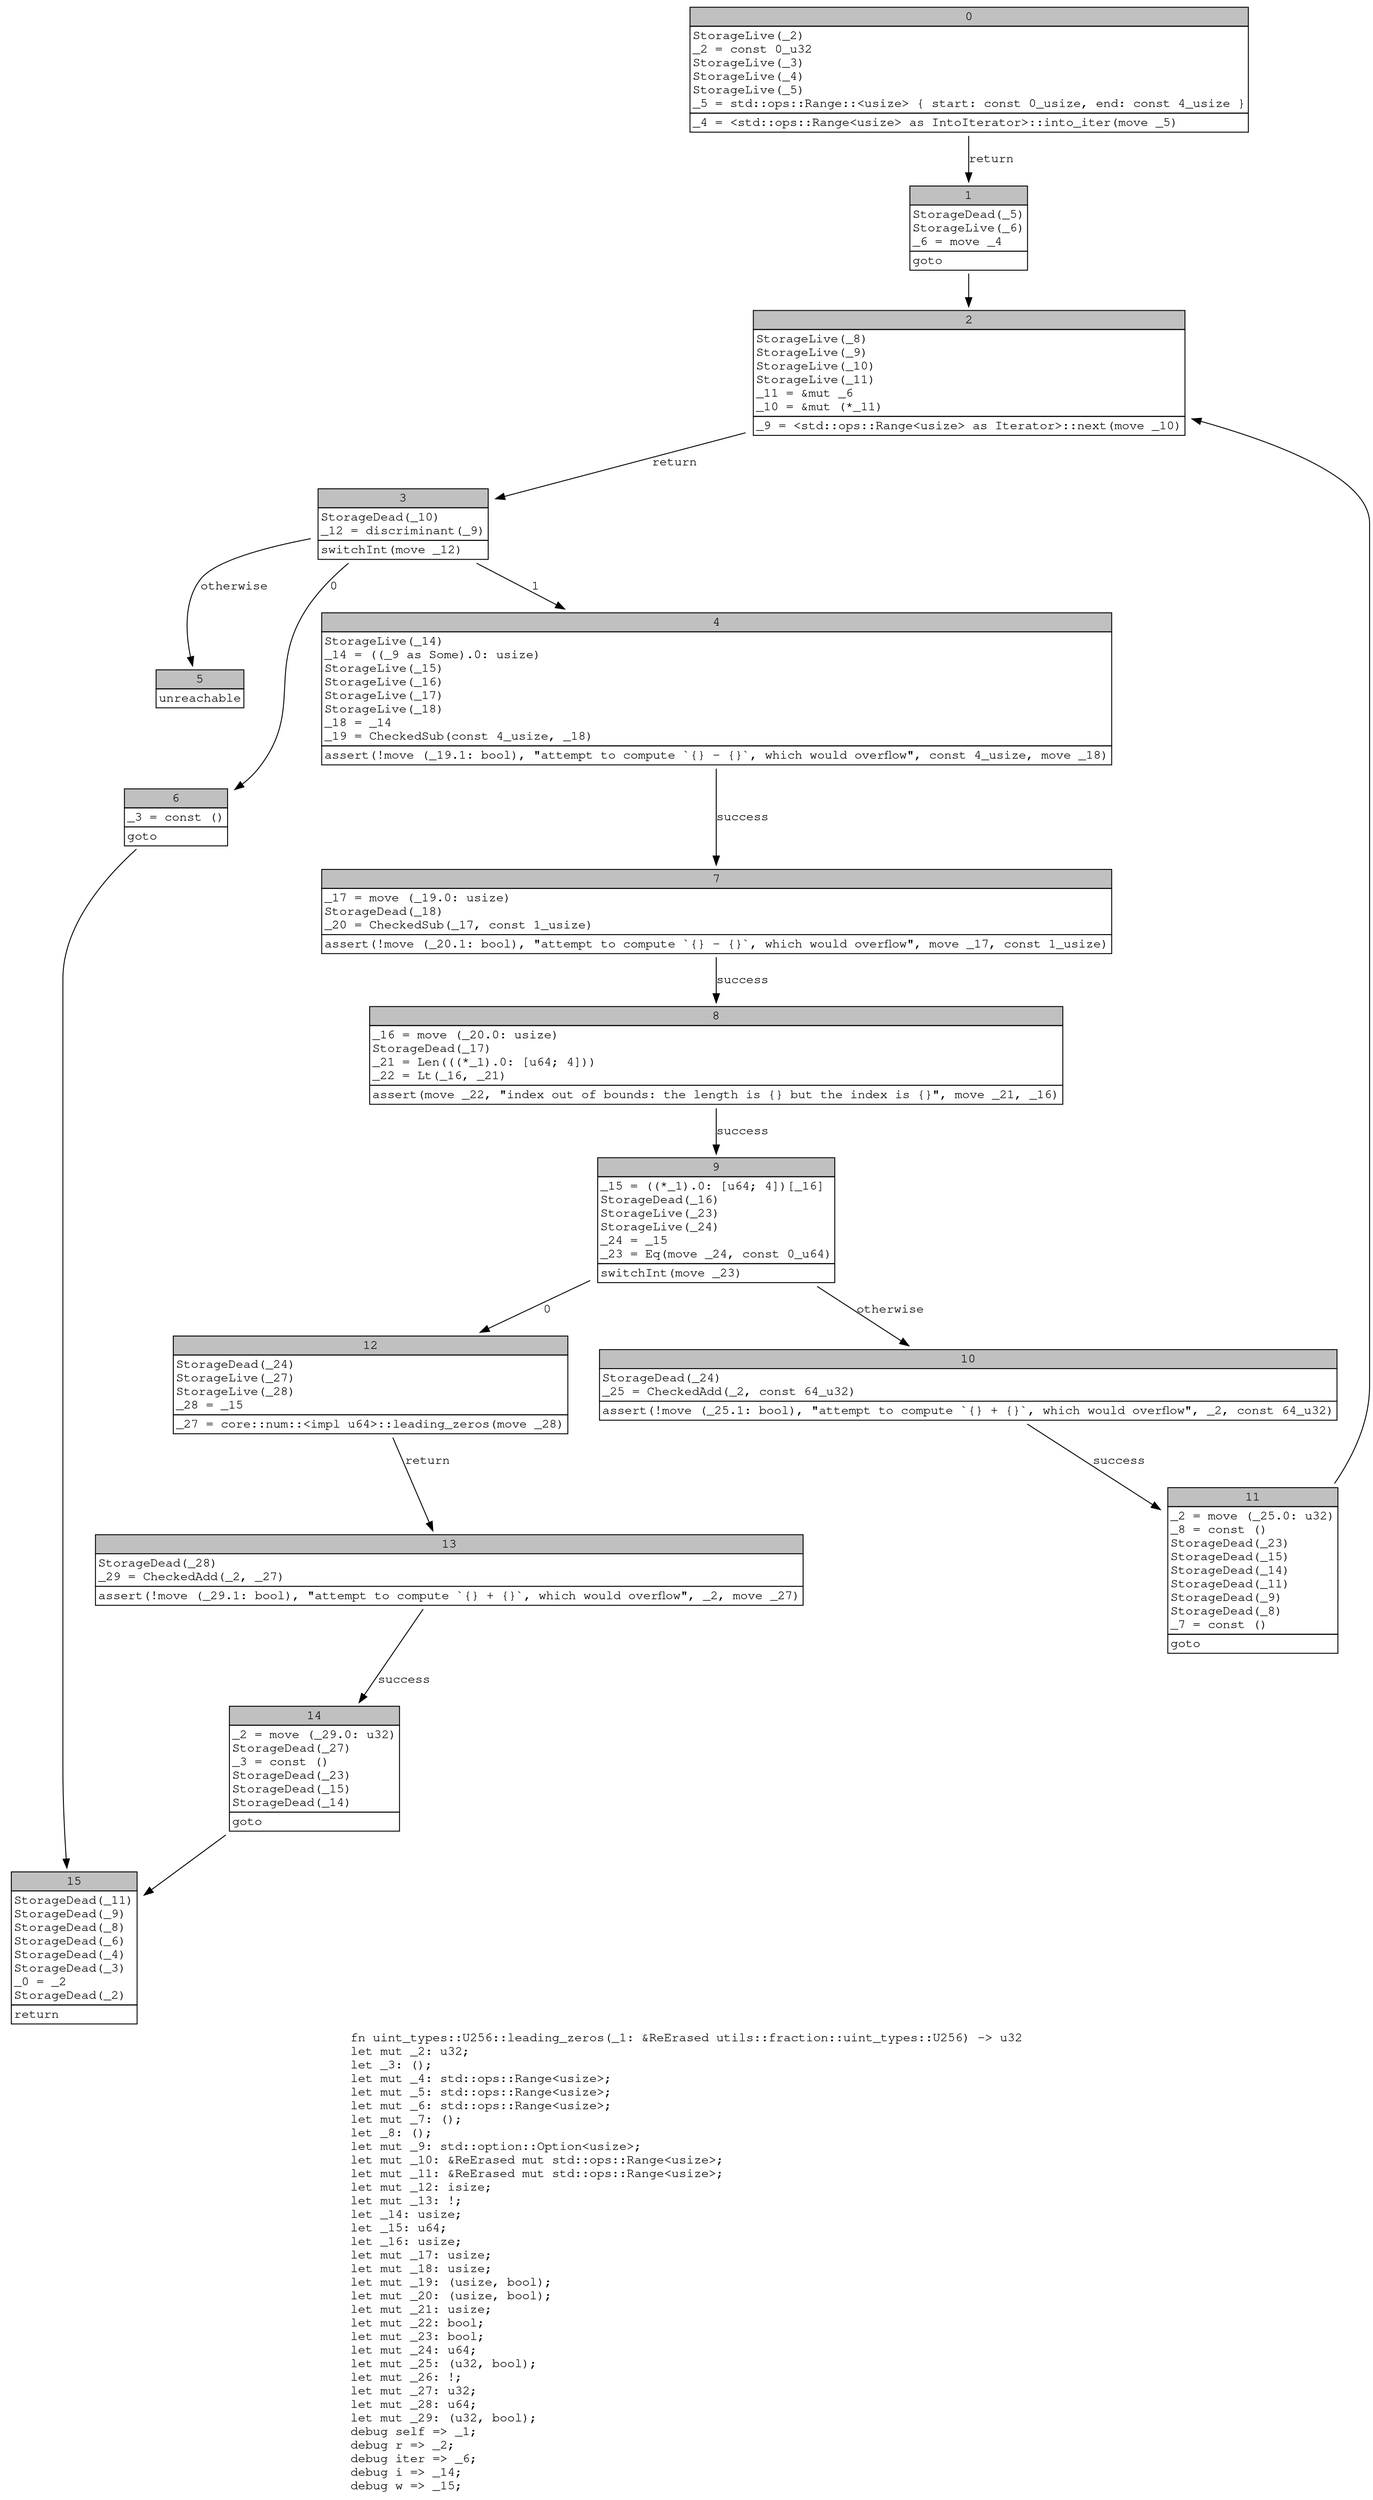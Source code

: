 digraph Mir_0_11354 {
    graph [fontname="Courier, monospace"];
    node [fontname="Courier, monospace"];
    edge [fontname="Courier, monospace"];
    label=<fn uint_types::U256::leading_zeros(_1: &amp;ReErased utils::fraction::uint_types::U256) -&gt; u32<br align="left"/>let mut _2: u32;<br align="left"/>let _3: ();<br align="left"/>let mut _4: std::ops::Range&lt;usize&gt;;<br align="left"/>let mut _5: std::ops::Range&lt;usize&gt;;<br align="left"/>let mut _6: std::ops::Range&lt;usize&gt;;<br align="left"/>let mut _7: ();<br align="left"/>let _8: ();<br align="left"/>let mut _9: std::option::Option&lt;usize&gt;;<br align="left"/>let mut _10: &amp;ReErased mut std::ops::Range&lt;usize&gt;;<br align="left"/>let mut _11: &amp;ReErased mut std::ops::Range&lt;usize&gt;;<br align="left"/>let mut _12: isize;<br align="left"/>let mut _13: !;<br align="left"/>let _14: usize;<br align="left"/>let _15: u64;<br align="left"/>let _16: usize;<br align="left"/>let mut _17: usize;<br align="left"/>let mut _18: usize;<br align="left"/>let mut _19: (usize, bool);<br align="left"/>let mut _20: (usize, bool);<br align="left"/>let mut _21: usize;<br align="left"/>let mut _22: bool;<br align="left"/>let mut _23: bool;<br align="left"/>let mut _24: u64;<br align="left"/>let mut _25: (u32, bool);<br align="left"/>let mut _26: !;<br align="left"/>let mut _27: u32;<br align="left"/>let mut _28: u64;<br align="left"/>let mut _29: (u32, bool);<br align="left"/>debug self =&gt; _1;<br align="left"/>debug r =&gt; _2;<br align="left"/>debug iter =&gt; _6;<br align="left"/>debug i =&gt; _14;<br align="left"/>debug w =&gt; _15;<br align="left"/>>;
    bb0__0_11354 [shape="none", label=<<table border="0" cellborder="1" cellspacing="0"><tr><td bgcolor="gray" align="center" colspan="1">0</td></tr><tr><td align="left" balign="left">StorageLive(_2)<br/>_2 = const 0_u32<br/>StorageLive(_3)<br/>StorageLive(_4)<br/>StorageLive(_5)<br/>_5 = std::ops::Range::&lt;usize&gt; { start: const 0_usize, end: const 4_usize }<br/></td></tr><tr><td align="left">_4 = &lt;std::ops::Range&lt;usize&gt; as IntoIterator&gt;::into_iter(move _5)</td></tr></table>>];
    bb1__0_11354 [shape="none", label=<<table border="0" cellborder="1" cellspacing="0"><tr><td bgcolor="gray" align="center" colspan="1">1</td></tr><tr><td align="left" balign="left">StorageDead(_5)<br/>StorageLive(_6)<br/>_6 = move _4<br/></td></tr><tr><td align="left">goto</td></tr></table>>];
    bb2__0_11354 [shape="none", label=<<table border="0" cellborder="1" cellspacing="0"><tr><td bgcolor="gray" align="center" colspan="1">2</td></tr><tr><td align="left" balign="left">StorageLive(_8)<br/>StorageLive(_9)<br/>StorageLive(_10)<br/>StorageLive(_11)<br/>_11 = &amp;mut _6<br/>_10 = &amp;mut (*_11)<br/></td></tr><tr><td align="left">_9 = &lt;std::ops::Range&lt;usize&gt; as Iterator&gt;::next(move _10)</td></tr></table>>];
    bb3__0_11354 [shape="none", label=<<table border="0" cellborder="1" cellspacing="0"><tr><td bgcolor="gray" align="center" colspan="1">3</td></tr><tr><td align="left" balign="left">StorageDead(_10)<br/>_12 = discriminant(_9)<br/></td></tr><tr><td align="left">switchInt(move _12)</td></tr></table>>];
    bb4__0_11354 [shape="none", label=<<table border="0" cellborder="1" cellspacing="0"><tr><td bgcolor="gray" align="center" colspan="1">4</td></tr><tr><td align="left" balign="left">StorageLive(_14)<br/>_14 = ((_9 as Some).0: usize)<br/>StorageLive(_15)<br/>StorageLive(_16)<br/>StorageLive(_17)<br/>StorageLive(_18)<br/>_18 = _14<br/>_19 = CheckedSub(const 4_usize, _18)<br/></td></tr><tr><td align="left">assert(!move (_19.1: bool), &quot;attempt to compute `{} - {}`, which would overflow&quot;, const 4_usize, move _18)</td></tr></table>>];
    bb5__0_11354 [shape="none", label=<<table border="0" cellborder="1" cellspacing="0"><tr><td bgcolor="gray" align="center" colspan="1">5</td></tr><tr><td align="left">unreachable</td></tr></table>>];
    bb6__0_11354 [shape="none", label=<<table border="0" cellborder="1" cellspacing="0"><tr><td bgcolor="gray" align="center" colspan="1">6</td></tr><tr><td align="left" balign="left">_3 = const ()<br/></td></tr><tr><td align="left">goto</td></tr></table>>];
    bb7__0_11354 [shape="none", label=<<table border="0" cellborder="1" cellspacing="0"><tr><td bgcolor="gray" align="center" colspan="1">7</td></tr><tr><td align="left" balign="left">_17 = move (_19.0: usize)<br/>StorageDead(_18)<br/>_20 = CheckedSub(_17, const 1_usize)<br/></td></tr><tr><td align="left">assert(!move (_20.1: bool), &quot;attempt to compute `{} - {}`, which would overflow&quot;, move _17, const 1_usize)</td></tr></table>>];
    bb8__0_11354 [shape="none", label=<<table border="0" cellborder="1" cellspacing="0"><tr><td bgcolor="gray" align="center" colspan="1">8</td></tr><tr><td align="left" balign="left">_16 = move (_20.0: usize)<br/>StorageDead(_17)<br/>_21 = Len(((*_1).0: [u64; 4]))<br/>_22 = Lt(_16, _21)<br/></td></tr><tr><td align="left">assert(move _22, &quot;index out of bounds: the length is {} but the index is {}&quot;, move _21, _16)</td></tr></table>>];
    bb9__0_11354 [shape="none", label=<<table border="0" cellborder="1" cellspacing="0"><tr><td bgcolor="gray" align="center" colspan="1">9</td></tr><tr><td align="left" balign="left">_15 = ((*_1).0: [u64; 4])[_16]<br/>StorageDead(_16)<br/>StorageLive(_23)<br/>StorageLive(_24)<br/>_24 = _15<br/>_23 = Eq(move _24, const 0_u64)<br/></td></tr><tr><td align="left">switchInt(move _23)</td></tr></table>>];
    bb10__0_11354 [shape="none", label=<<table border="0" cellborder="1" cellspacing="0"><tr><td bgcolor="gray" align="center" colspan="1">10</td></tr><tr><td align="left" balign="left">StorageDead(_24)<br/>_25 = CheckedAdd(_2, const 64_u32)<br/></td></tr><tr><td align="left">assert(!move (_25.1: bool), &quot;attempt to compute `{} + {}`, which would overflow&quot;, _2, const 64_u32)</td></tr></table>>];
    bb11__0_11354 [shape="none", label=<<table border="0" cellborder="1" cellspacing="0"><tr><td bgcolor="gray" align="center" colspan="1">11</td></tr><tr><td align="left" balign="left">_2 = move (_25.0: u32)<br/>_8 = const ()<br/>StorageDead(_23)<br/>StorageDead(_15)<br/>StorageDead(_14)<br/>StorageDead(_11)<br/>StorageDead(_9)<br/>StorageDead(_8)<br/>_7 = const ()<br/></td></tr><tr><td align="left">goto</td></tr></table>>];
    bb12__0_11354 [shape="none", label=<<table border="0" cellborder="1" cellspacing="0"><tr><td bgcolor="gray" align="center" colspan="1">12</td></tr><tr><td align="left" balign="left">StorageDead(_24)<br/>StorageLive(_27)<br/>StorageLive(_28)<br/>_28 = _15<br/></td></tr><tr><td align="left">_27 = core::num::&lt;impl u64&gt;::leading_zeros(move _28)</td></tr></table>>];
    bb13__0_11354 [shape="none", label=<<table border="0" cellborder="1" cellspacing="0"><tr><td bgcolor="gray" align="center" colspan="1">13</td></tr><tr><td align="left" balign="left">StorageDead(_28)<br/>_29 = CheckedAdd(_2, _27)<br/></td></tr><tr><td align="left">assert(!move (_29.1: bool), &quot;attempt to compute `{} + {}`, which would overflow&quot;, _2, move _27)</td></tr></table>>];
    bb14__0_11354 [shape="none", label=<<table border="0" cellborder="1" cellspacing="0"><tr><td bgcolor="gray" align="center" colspan="1">14</td></tr><tr><td align="left" balign="left">_2 = move (_29.0: u32)<br/>StorageDead(_27)<br/>_3 = const ()<br/>StorageDead(_23)<br/>StorageDead(_15)<br/>StorageDead(_14)<br/></td></tr><tr><td align="left">goto</td></tr></table>>];
    bb15__0_11354 [shape="none", label=<<table border="0" cellborder="1" cellspacing="0"><tr><td bgcolor="gray" align="center" colspan="1">15</td></tr><tr><td align="left" balign="left">StorageDead(_11)<br/>StorageDead(_9)<br/>StorageDead(_8)<br/>StorageDead(_6)<br/>StorageDead(_4)<br/>StorageDead(_3)<br/>_0 = _2<br/>StorageDead(_2)<br/></td></tr><tr><td align="left">return</td></tr></table>>];
    bb0__0_11354 -> bb1__0_11354 [label="return"];
    bb1__0_11354 -> bb2__0_11354 [label=""];
    bb2__0_11354 -> bb3__0_11354 [label="return"];
    bb3__0_11354 -> bb6__0_11354 [label="0"];
    bb3__0_11354 -> bb4__0_11354 [label="1"];
    bb3__0_11354 -> bb5__0_11354 [label="otherwise"];
    bb4__0_11354 -> bb7__0_11354 [label="success"];
    bb6__0_11354 -> bb15__0_11354 [label=""];
    bb7__0_11354 -> bb8__0_11354 [label="success"];
    bb8__0_11354 -> bb9__0_11354 [label="success"];
    bb9__0_11354 -> bb12__0_11354 [label="0"];
    bb9__0_11354 -> bb10__0_11354 [label="otherwise"];
    bb10__0_11354 -> bb11__0_11354 [label="success"];
    bb11__0_11354 -> bb2__0_11354 [label=""];
    bb12__0_11354 -> bb13__0_11354 [label="return"];
    bb13__0_11354 -> bb14__0_11354 [label="success"];
    bb14__0_11354 -> bb15__0_11354 [label=""];
}
